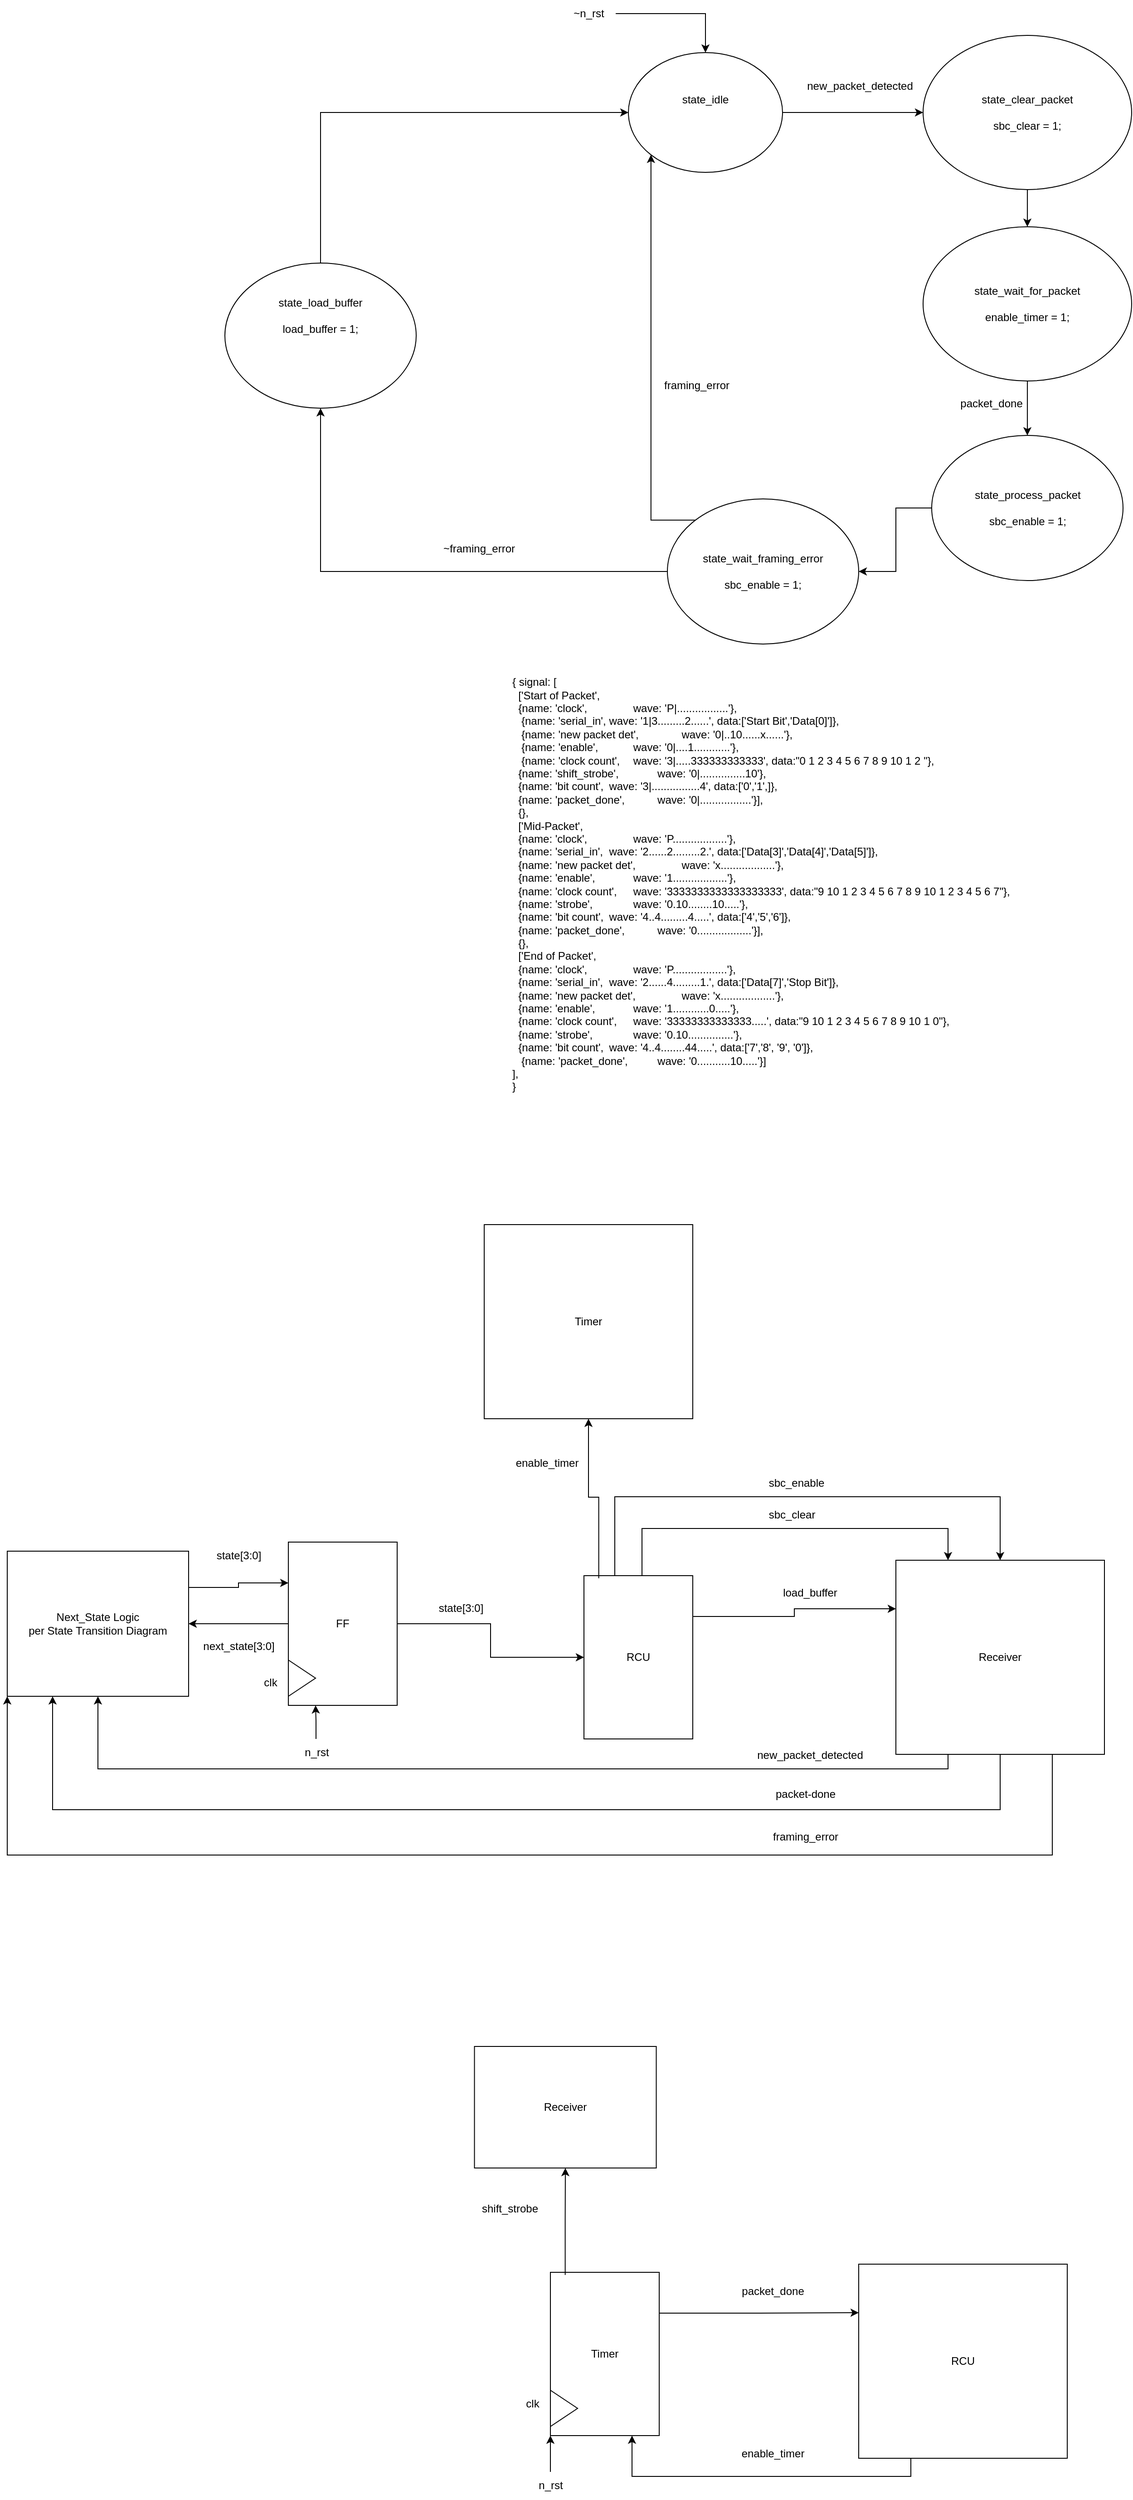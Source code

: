 <mxfile version="26.0.16">
  <diagram name="Page-1" id="uz-ISEkMkpy3JlYTRd4P">
    <mxGraphModel dx="3134" dy="772" grid="1" gridSize="10" guides="1" tooltips="1" connect="1" arrows="1" fold="1" page="1" pageScale="1" pageWidth="850" pageHeight="1100" math="0" shadow="0">
      <root>
        <mxCell id="0" />
        <mxCell id="1" parent="0" />
        <mxCell id="4cq5YIWUm6OwbtvttUVz-2" style="edgeStyle=orthogonalEdgeStyle;rounded=0;orthogonalLoop=1;jettySize=auto;html=1;entryX=0;entryY=0.5;entryDx=0;entryDy=0;" edge="1" parent="1" source="TmYf55Ae-JYS25pkBuSo-3" target="4cq5YIWUm6OwbtvttUVz-1">
          <mxGeometry relative="1" as="geometry" />
        </mxCell>
        <mxCell id="TmYf55Ae-JYS25pkBuSo-3" value="state_idle&lt;div&gt;&lt;br&gt;&lt;/div&gt;&lt;div&gt;&lt;br&gt;&lt;/div&gt;" style="ellipse;whiteSpace=wrap;html=1;" parent="1" vertex="1">
          <mxGeometry x="-735" y="68" width="170" height="132" as="geometry" />
        </mxCell>
        <mxCell id="TmYf55Ae-JYS25pkBuSo-27" style="edgeStyle=orthogonalEdgeStyle;rounded=0;orthogonalLoop=1;jettySize=auto;html=1;exitX=0.5;exitY=1;exitDx=0;exitDy=0;entryX=0.5;entryY=0;entryDx=0;entryDy=0;" parent="1" source="TmYf55Ae-JYS25pkBuSo-5" target="TmYf55Ae-JYS25pkBuSo-15" edge="1">
          <mxGeometry relative="1" as="geometry" />
        </mxCell>
        <mxCell id="TmYf55Ae-JYS25pkBuSo-5" value="&lt;div&gt;state_wait_for_packet&lt;/div&gt;&lt;div&gt;&lt;br&gt;&lt;/div&gt;&lt;div&gt;enable_timer = 1;&lt;/div&gt;" style="ellipse;whiteSpace=wrap;html=1;verticalAlign=middle;" parent="1" vertex="1">
          <mxGeometry x="-410" y="260" width="230" height="170" as="geometry" />
        </mxCell>
        <mxCell id="TmYf55Ae-JYS25pkBuSo-6" value="new_packet_detected" style="text;html=1;align=center;verticalAlign=middle;resizable=0;points=[];autosize=1;strokeColor=none;fillColor=none;" parent="1" vertex="1">
          <mxGeometry x="-550" y="90" width="140" height="30" as="geometry" />
        </mxCell>
        <mxCell id="TmYf55Ae-JYS25pkBuSo-7" style="edgeStyle=orthogonalEdgeStyle;rounded=0;orthogonalLoop=1;jettySize=auto;html=1;entryX=0.5;entryY=0;entryDx=0;entryDy=0;" parent="1" source="TmYf55Ae-JYS25pkBuSo-8" target="TmYf55Ae-JYS25pkBuSo-3" edge="1">
          <mxGeometry relative="1" as="geometry" />
        </mxCell>
        <mxCell id="TmYf55Ae-JYS25pkBuSo-8" value="~n_rst" style="text;html=1;align=center;verticalAlign=middle;resizable=0;points=[];autosize=1;strokeColor=none;fillColor=none;" parent="1" vertex="1">
          <mxGeometry x="-809" y="10" width="60" height="30" as="geometry" />
        </mxCell>
        <mxCell id="gcleOuCmj5GNLYwZ8Q55-13" style="edgeStyle=orthogonalEdgeStyle;rounded=0;orthogonalLoop=1;jettySize=auto;html=1;entryX=0.5;entryY=1;entryDx=0;entryDy=0;exitX=0;exitY=0.5;exitDx=0;exitDy=0;" parent="1" source="4cq5YIWUm6OwbtvttUVz-4" target="gcleOuCmj5GNLYwZ8Q55-7" edge="1">
          <mxGeometry relative="1" as="geometry">
            <Array as="points">
              <mxPoint x="-1074" y="640" />
            </Array>
            <mxPoint x="-690" y="680" as="sourcePoint" />
            <mxPoint x="-1073" y="500" as="targetPoint" />
          </mxGeometry>
        </mxCell>
        <mxCell id="gcleOuCmj5GNLYwZ8Q55-14" style="edgeStyle=orthogonalEdgeStyle;rounded=0;orthogonalLoop=1;jettySize=auto;html=1;entryX=0;entryY=1;entryDx=0;entryDy=0;exitX=0;exitY=0;exitDx=0;exitDy=0;" parent="1" source="4cq5YIWUm6OwbtvttUVz-4" target="TmYf55Ae-JYS25pkBuSo-3" edge="1">
          <mxGeometry relative="1" as="geometry">
            <mxPoint x="-710" y="570" as="sourcePoint" />
            <mxPoint x="-710" y="130" as="targetPoint" />
            <Array as="points">
              <mxPoint x="-710" y="583" />
            </Array>
          </mxGeometry>
        </mxCell>
        <mxCell id="4cq5YIWUm6OwbtvttUVz-5" style="edgeStyle=orthogonalEdgeStyle;rounded=0;orthogonalLoop=1;jettySize=auto;html=1;entryX=1;entryY=0.5;entryDx=0;entryDy=0;" edge="1" parent="1" source="TmYf55Ae-JYS25pkBuSo-15" target="4cq5YIWUm6OwbtvttUVz-4">
          <mxGeometry relative="1" as="geometry">
            <Array as="points">
              <mxPoint x="-440" y="570" />
              <mxPoint x="-440" y="640" />
            </Array>
          </mxGeometry>
        </mxCell>
        <mxCell id="TmYf55Ae-JYS25pkBuSo-15" value="&lt;div&gt;state_process_packet&lt;/div&gt;&lt;div&gt;&lt;br&gt;&lt;/div&gt;&lt;div&gt;sbc_enable = 1;&lt;/div&gt;" style="ellipse;whiteSpace=wrap;html=1;verticalAlign=middle;" parent="1" vertex="1">
          <mxGeometry x="-400.5" y="490" width="211" height="160" as="geometry" />
        </mxCell>
        <mxCell id="TmYf55Ae-JYS25pkBuSo-28" value="packet_done" style="text;html=1;align=center;verticalAlign=middle;resizable=0;points=[];autosize=1;strokeColor=none;fillColor=none;" parent="1" vertex="1">
          <mxGeometry x="-380" y="440" width="90" height="30" as="geometry" />
        </mxCell>
        <mxCell id="gcleOuCmj5GNLYwZ8Q55-15" style="edgeStyle=orthogonalEdgeStyle;rounded=0;orthogonalLoop=1;jettySize=auto;html=1;entryX=0;entryY=0.5;entryDx=0;entryDy=0;" parent="1" source="gcleOuCmj5GNLYwZ8Q55-7" target="TmYf55Ae-JYS25pkBuSo-3" edge="1">
          <mxGeometry relative="1" as="geometry">
            <Array as="points">
              <mxPoint x="-1074" y="134" />
            </Array>
          </mxGeometry>
        </mxCell>
        <mxCell id="gcleOuCmj5GNLYwZ8Q55-7" value="&lt;div&gt;state_load_buffer&lt;/div&gt;&lt;div&gt;&lt;br&gt;&lt;/div&gt;&lt;div&gt;load_buffer = 1;&lt;/div&gt;&lt;div&gt;&lt;br&gt;&lt;/div&gt;&lt;div&gt;&lt;br&gt;&lt;/div&gt;&lt;div&gt;&lt;br&gt;&lt;/div&gt;" style="ellipse;whiteSpace=wrap;html=1;verticalAlign=middle;" parent="1" vertex="1">
          <mxGeometry x="-1180" y="300" width="211" height="160" as="geometry" />
        </mxCell>
        <mxCell id="gcleOuCmj5GNLYwZ8Q55-11" value="framing_error" style="text;html=1;align=center;verticalAlign=middle;resizable=0;points=[];autosize=1;strokeColor=none;fillColor=none;" parent="1" vertex="1">
          <mxGeometry x="-710" y="420" width="100" height="30" as="geometry" />
        </mxCell>
        <mxCell id="gcleOuCmj5GNLYwZ8Q55-12" value="~framing_error" style="text;html=1;align=center;verticalAlign=middle;resizable=0;points=[];autosize=1;strokeColor=none;fillColor=none;" parent="1" vertex="1">
          <mxGeometry x="-950" y="600" width="100" height="30" as="geometry" />
        </mxCell>
        <mxCell id="gcleOuCmj5GNLYwZ8Q55-38" value="&lt;div&gt;{ signal: [&lt;/div&gt;&lt;div&gt;&amp;nbsp; [&#39;Start of Packet&#39;,&lt;/div&gt;&lt;div&gt;&amp;nbsp; {name: &#39;clock&#39;,&lt;span style=&quot;white-space-collapse: preserve;&quot;&gt;&#x9;&#x9;&lt;/span&gt;wave: &#39;P|.................&#39;},&lt;/div&gt;&lt;div&gt;&amp;nbsp; &amp;nbsp;{name: &#39;serial_in&#39;,&lt;span style=&quot;white-space-collapse: preserve;&quot;&gt;&#x9;&lt;/span&gt;wave: &#39;1|3.........2......&#39;, data:[&#39;Start Bit&#39;,&#39;Data[0]&#39;]},&lt;/div&gt;&lt;div&gt;&amp;nbsp; &amp;nbsp;{name: &#39;new packet det&#39;,&lt;span style=&quot;white-space-collapse: preserve;&quot;&gt;&#x9;&#x9;&lt;/span&gt;wave: &#39;0|..10......x......&#39;},&lt;/div&gt;&lt;div&gt;&amp;nbsp; &amp;nbsp;{name: &#39;enable&#39;,&lt;span style=&quot;white-space-collapse: preserve;&quot;&gt;&#x9;&#x9;&lt;/span&gt;wave: &#39;0|....1............&#39;},&lt;/div&gt;&lt;div&gt;&amp;nbsp; &amp;nbsp;{name: &#39;clock count&#39;,&lt;span style=&quot;white-space-collapse: preserve;&quot;&gt;&#x9;&lt;/span&gt;wave: &#39;3|.....333333333333&#39;, data:&quot;0 1 2 3 4 5 6 7 8 9 10 1 2 &quot;},&lt;/div&gt;&lt;div&gt;&amp;nbsp; {name: &#39;shift_strobe&#39;,&lt;span style=&quot;white-space-collapse: preserve;&quot;&gt;&#x9;&#x9;&lt;/span&gt;wave: &#39;0|...............10&#39;},&lt;/div&gt;&lt;div&gt;&amp;nbsp; {name: &#39;bit count&#39;,&lt;span style=&quot;white-space-collapse: preserve;&quot;&gt;&#x9;&lt;/span&gt;wave: &#39;3|................4&#39;, data:[&#39;0&#39;,&#39;1&#39;,]},&lt;/div&gt;&lt;div&gt;&amp;nbsp; {name: &#39;packet_done&#39;,&lt;span style=&quot;white-space-collapse: preserve;&quot;&gt;&#x9;&#x9;&lt;/span&gt;wave: &#39;0|.................&#39;}],&lt;/div&gt;&lt;div&gt;&amp;nbsp; {},&lt;/div&gt;&lt;div&gt;&amp;nbsp; [&#39;Mid-Packet&#39;,&lt;/div&gt;&lt;div&gt;&amp;nbsp; {name: &#39;clock&#39;,&lt;span style=&quot;white-space-collapse: preserve;&quot;&gt;&#x9;&#x9;&lt;/span&gt;wave: &#39;P..................&#39;},&lt;/div&gt;&lt;div&gt;&amp;nbsp; {name: &#39;serial_in&#39;,&lt;span style=&quot;white-space-collapse: preserve;&quot;&gt;&#x9;&lt;/span&gt;wave: &#39;2......2.........2.&#39;, data:[&#39;Data[3]&#39;,&#39;Data[4]&#39;,&#39;Data[5]&#39;]},&lt;/div&gt;&lt;div&gt;&amp;nbsp; {name: &#39;new packet det&#39;,&lt;span style=&quot;white-space-collapse: preserve;&quot;&gt;&#x9;&#x9;&lt;/span&gt;wave: &#39;x..................&#39;},&lt;/div&gt;&lt;div&gt;&amp;nbsp; {name: &#39;enable&#39;,&lt;span style=&quot;white-space-collapse: preserve;&quot;&gt;&#x9;&#x9;&lt;/span&gt;wave: &#39;1..................&#39;},&lt;/div&gt;&lt;div&gt;&amp;nbsp; {name: &#39;clock count&#39;,&lt;span style=&quot;white-space-collapse: preserve;&quot;&gt;&#x9;&lt;/span&gt;wave: &#39;3333333333333333333&#39;, data:&quot;9 10 1 2 3 4 5 6 7 8 9 10 1 2 3 4 5 6 7&quot;},&lt;/div&gt;&lt;div&gt;&amp;nbsp; {name: &#39;strobe&#39;,&lt;span style=&quot;white-space-collapse: preserve;&quot;&gt;&#x9;&#x9;&lt;/span&gt;wave: &#39;0.10........10.....&#39;},&lt;/div&gt;&lt;div&gt;&amp;nbsp; {name: &#39;bit count&#39;,&lt;span style=&quot;white-space-collapse: preserve;&quot;&gt;&#x9;&lt;/span&gt;wave: &#39;4..4.........4.....&#39;, data:[&#39;4&#39;,&#39;5&#39;,&#39;6&#39;]},&lt;/div&gt;&lt;div&gt;&amp;nbsp; {name: &#39;packet_done&#39;,&lt;span style=&quot;white-space-collapse: preserve;&quot;&gt;&#x9;&#x9;&lt;/span&gt;wave: &#39;0..................&#39;}],&lt;/div&gt;&lt;div&gt;&amp;nbsp; {},&lt;/div&gt;&lt;div&gt;&amp;nbsp; [&#39;End of Packet&#39;,&lt;/div&gt;&lt;div&gt;&amp;nbsp; {name: &#39;clock&#39;,&lt;span style=&quot;white-space-collapse: preserve;&quot;&gt;&#x9;&#x9;&lt;/span&gt;wave: &#39;P..................&#39;},&lt;/div&gt;&lt;div&gt;&amp;nbsp; {name: &#39;serial_in&#39;,&lt;span style=&quot;white-space-collapse: preserve;&quot;&gt;&#x9;&lt;/span&gt;wave: &#39;2......4.........1.&#39;, data:[&#39;Data[7]&#39;,&#39;Stop Bit&#39;]},&lt;/div&gt;&lt;div&gt;&amp;nbsp; {name: &#39;new packet det&#39;,&lt;span style=&quot;white-space-collapse: preserve;&quot;&gt;&#x9;&#x9;&lt;/span&gt;wave: &#39;x..................&#39;},&lt;/div&gt;&lt;div&gt;&amp;nbsp; {name: &#39;enable&#39;,&lt;span style=&quot;white-space-collapse: preserve;&quot;&gt;&#x9;&#x9;&lt;/span&gt;wave: &#39;1............0.....&#39;},&lt;/div&gt;&lt;div&gt;&amp;nbsp; {name: &#39;clock count&#39;,&lt;span style=&quot;white-space-collapse: preserve;&quot;&gt;&#x9;&lt;/span&gt;wave: &#39;33333333333333.....&#39;, data:&quot;9 10 1 2 3 4 5 6 7 8 9 10 1 0&quot;},&lt;/div&gt;&lt;div&gt;&amp;nbsp; {name: &#39;strobe&#39;,&lt;span style=&quot;white-space-collapse: preserve;&quot;&gt;&#x9;&#x9;&lt;/span&gt;wave: &#39;0.10...............&#39;},&lt;/div&gt;&lt;div&gt;&amp;nbsp; {name: &#39;bit count&#39;,&lt;span style=&quot;white-space-collapse: preserve;&quot;&gt;&#x9;&lt;/span&gt;wave: &#39;4..4........44.....&#39;, data:[&#39;7&#39;,&#39;8&#39;, &#39;9&#39;, &#39;0&#39;]},&lt;/div&gt;&lt;div&gt;&amp;nbsp; &amp;nbsp;{name: &#39;packet_done&#39;,&lt;span style=&quot;white-space-collapse: preserve;&quot;&gt;&#x9;&#x9;&lt;/span&gt;wave: &#39;0...........10.....&#39;}]&lt;/div&gt;&lt;div&gt;],&lt;/div&gt;&lt;div&gt;}&lt;/div&gt;" style="text;html=1;align=left;verticalAlign=middle;resizable=0;points=[];autosize=1;strokeColor=none;fillColor=none;" parent="1" vertex="1">
          <mxGeometry x="-865" y="750" width="570" height="470" as="geometry" />
        </mxCell>
        <mxCell id="XtnPERNbyxdo-gfmvyaL-1" value="" style="group" parent="1" vertex="1" connectable="0">
          <mxGeometry x="-784" y="1747" width="120" height="180" as="geometry" />
        </mxCell>
        <mxCell id="XtnPERNbyxdo-gfmvyaL-2" value="RCU" style="rounded=0;whiteSpace=wrap;html=1;" parent="XtnPERNbyxdo-gfmvyaL-1" vertex="1">
          <mxGeometry width="120" height="180" as="geometry" />
        </mxCell>
        <mxCell id="XtnPERNbyxdo-gfmvyaL-4" value="load_buffer" style="text;html=1;align=center;verticalAlign=middle;resizable=0;points=[];autosize=1;strokeColor=none;fillColor=none;" parent="1" vertex="1">
          <mxGeometry x="-575.5" y="1751" width="80" height="30" as="geometry" />
        </mxCell>
        <mxCell id="XtnPERNbyxdo-gfmvyaL-5" value="clk" style="text;html=1;align=center;verticalAlign=middle;resizable=0;points=[];autosize=1;strokeColor=none;fillColor=none;" parent="1" vertex="1">
          <mxGeometry x="-1150" y="1850" width="40" height="30" as="geometry" />
        </mxCell>
        <mxCell id="XtnPERNbyxdo-gfmvyaL-6" style="edgeStyle=orthogonalEdgeStyle;rounded=0;orthogonalLoop=1;jettySize=auto;html=1;entryX=0.25;entryY=1;entryDx=0;entryDy=0;" parent="1" source="XtnPERNbyxdo-gfmvyaL-7" target="4cq5YIWUm6OwbtvttUVz-7" edge="1">
          <mxGeometry relative="1" as="geometry" />
        </mxCell>
        <mxCell id="XtnPERNbyxdo-gfmvyaL-7" value="n_rst" style="text;html=1;align=center;verticalAlign=middle;resizable=0;points=[];autosize=1;strokeColor=none;fillColor=none;" parent="1" vertex="1">
          <mxGeometry x="-1104.5" y="1927" width="50" height="30" as="geometry" />
        </mxCell>
        <mxCell id="XtnPERNbyxdo-gfmvyaL-9" style="edgeStyle=orthogonalEdgeStyle;rounded=0;orthogonalLoop=1;jettySize=auto;html=1;entryX=0.25;entryY=0;entryDx=0;entryDy=0;" parent="1" source="XtnPERNbyxdo-gfmvyaL-2" target="XtnPERNbyxdo-gfmvyaL-16" edge="1">
          <mxGeometry relative="1" as="geometry">
            <Array as="points">
              <mxPoint x="-720" y="1695" />
              <mxPoint x="-382" y="1695" />
            </Array>
            <mxPoint x="-995" y="1635" as="targetPoint" />
          </mxGeometry>
        </mxCell>
        <mxCell id="XtnPERNbyxdo-gfmvyaL-10" value="sbc_clear" style="text;html=1;align=center;verticalAlign=middle;resizable=0;points=[];autosize=1;strokeColor=none;fillColor=none;" parent="1" vertex="1">
          <mxGeometry x="-590" y="1665" width="70" height="30" as="geometry" />
        </mxCell>
        <mxCell id="XtnPERNbyxdo-gfmvyaL-13" style="edgeStyle=orthogonalEdgeStyle;rounded=0;orthogonalLoop=1;jettySize=auto;html=1;exitX=0.25;exitY=1;exitDx=0;exitDy=0;entryX=0.5;entryY=1;entryDx=0;entryDy=0;" parent="1" source="XtnPERNbyxdo-gfmvyaL-16" target="XtnPERNbyxdo-gfmvyaL-18" edge="1">
          <mxGeometry relative="1" as="geometry">
            <Array as="points">
              <mxPoint x="-382" y="1960" />
              <mxPoint x="-1320" y="1960" />
            </Array>
          </mxGeometry>
        </mxCell>
        <mxCell id="XtnPERNbyxdo-gfmvyaL-14" style="edgeStyle=orthogonalEdgeStyle;rounded=0;orthogonalLoop=1;jettySize=auto;html=1;exitX=0.75;exitY=1;exitDx=0;exitDy=0;entryX=0;entryY=1;entryDx=0;entryDy=0;" parent="1" source="XtnPERNbyxdo-gfmvyaL-16" target="XtnPERNbyxdo-gfmvyaL-18" edge="1">
          <mxGeometry relative="1" as="geometry">
            <Array as="points">
              <mxPoint x="-267" y="2055" />
              <mxPoint x="-1420" y="2055" />
            </Array>
          </mxGeometry>
        </mxCell>
        <mxCell id="XtnPERNbyxdo-gfmvyaL-15" style="edgeStyle=orthogonalEdgeStyle;rounded=0;orthogonalLoop=1;jettySize=auto;html=1;exitX=0.5;exitY=1;exitDx=0;exitDy=0;entryX=0.25;entryY=1;entryDx=0;entryDy=0;" parent="1" source="XtnPERNbyxdo-gfmvyaL-16" target="XtnPERNbyxdo-gfmvyaL-18" edge="1">
          <mxGeometry relative="1" as="geometry">
            <Array as="points">
              <mxPoint x="-325" y="2005" />
              <mxPoint x="-1370" y="2005" />
            </Array>
          </mxGeometry>
        </mxCell>
        <mxCell id="XtnPERNbyxdo-gfmvyaL-16" value="&lt;div align=&quot;center&quot;&gt;Receiver&lt;/div&gt;" style="rounded=0;whiteSpace=wrap;html=1;align=center;verticalAlign=middle;" parent="1" vertex="1">
          <mxGeometry x="-440" y="1730" width="230" height="214" as="geometry" />
        </mxCell>
        <mxCell id="4cq5YIWUm6OwbtvttUVz-9" style="edgeStyle=orthogonalEdgeStyle;rounded=0;orthogonalLoop=1;jettySize=auto;html=1;exitX=1;exitY=0.25;exitDx=0;exitDy=0;entryX=0;entryY=0.25;entryDx=0;entryDy=0;" edge="1" parent="1" source="XtnPERNbyxdo-gfmvyaL-18" target="4cq5YIWUm6OwbtvttUVz-7">
          <mxGeometry relative="1" as="geometry" />
        </mxCell>
        <mxCell id="XtnPERNbyxdo-gfmvyaL-18" value="&lt;div&gt;Next_State Logic&lt;/div&gt;&lt;div&gt;per State Transition Diagram&lt;/div&gt;" style="rounded=0;whiteSpace=wrap;html=1;align=center;verticalAlign=middle;" parent="1" vertex="1">
          <mxGeometry x="-1420" y="1720" width="200" height="160" as="geometry" />
        </mxCell>
        <mxCell id="XtnPERNbyxdo-gfmvyaL-19" value="next_state[3:0]" style="text;html=1;align=center;verticalAlign=middle;resizable=0;points=[];autosize=1;strokeColor=none;fillColor=none;" parent="1" vertex="1">
          <mxGeometry x="-1215" y="1810" width="100" height="30" as="geometry" />
        </mxCell>
        <mxCell id="XtnPERNbyxdo-gfmvyaL-21" style="edgeStyle=orthogonalEdgeStyle;rounded=0;orthogonalLoop=1;jettySize=auto;html=1;entryX=0;entryY=0.25;entryDx=0;entryDy=0;exitX=1;exitY=0.25;exitDx=0;exitDy=0;" parent="1" source="XtnPERNbyxdo-gfmvyaL-2" target="XtnPERNbyxdo-gfmvyaL-16" edge="1">
          <mxGeometry relative="1" as="geometry">
            <mxPoint x="-445" y="1803" as="targetPoint" />
          </mxGeometry>
        </mxCell>
        <mxCell id="XtnPERNbyxdo-gfmvyaL-24" value="framing_error" style="text;html=1;align=center;verticalAlign=middle;resizable=0;points=[];autosize=1;strokeColor=none;fillColor=none;" parent="1" vertex="1">
          <mxGeometry x="-590" y="2020" width="100" height="30" as="geometry" />
        </mxCell>
        <mxCell id="XtnPERNbyxdo-gfmvyaL-26" value="state[3:0]" style="text;html=1;align=center;verticalAlign=middle;resizable=0;points=[];autosize=1;strokeColor=none;fillColor=none;" parent="1" vertex="1">
          <mxGeometry x="-1200" y="1710" width="70" height="30" as="geometry" />
        </mxCell>
        <mxCell id="XtnPERNbyxdo-gfmvyaL-27" value="packet-done" style="text;html=1;align=center;verticalAlign=middle;resizable=0;points=[];autosize=1;strokeColor=none;fillColor=none;" parent="1" vertex="1">
          <mxGeometry x="-585" y="1973" width="90" height="30" as="geometry" />
        </mxCell>
        <mxCell id="XtnPERNbyxdo-gfmvyaL-28" value="new_packet_detected" style="text;html=1;align=center;verticalAlign=middle;resizable=0;points=[];autosize=1;strokeColor=none;fillColor=none;" parent="1" vertex="1">
          <mxGeometry x="-605.5" y="1930" width="140" height="30" as="geometry" />
        </mxCell>
        <mxCell id="XtnPERNbyxdo-gfmvyaL-29" style="edgeStyle=orthogonalEdgeStyle;rounded=0;orthogonalLoop=1;jettySize=auto;html=1;exitX=0.25;exitY=0;exitDx=0;exitDy=0;entryX=0.5;entryY=0;entryDx=0;entryDy=0;" parent="1" source="XtnPERNbyxdo-gfmvyaL-2" target="XtnPERNbyxdo-gfmvyaL-16" edge="1">
          <mxGeometry relative="1" as="geometry">
            <Array as="points">
              <mxPoint x="-750" y="1660" />
              <mxPoint x="-325" y="1660" />
            </Array>
          </mxGeometry>
        </mxCell>
        <mxCell id="XtnPERNbyxdo-gfmvyaL-31" value="sbc_enable" style="text;html=1;align=center;verticalAlign=middle;resizable=0;points=[];autosize=1;strokeColor=none;fillColor=none;" parent="1" vertex="1">
          <mxGeometry x="-590" y="1630" width="80" height="30" as="geometry" />
        </mxCell>
        <mxCell id="XtnPERNbyxdo-gfmvyaL-33" value="&lt;div align=&quot;center&quot;&gt;Timer&lt;/div&gt;" style="rounded=0;whiteSpace=wrap;html=1;align=center;verticalAlign=middle;" parent="1" vertex="1">
          <mxGeometry x="-894" y="1360" width="230" height="214" as="geometry" />
        </mxCell>
        <mxCell id="XtnPERNbyxdo-gfmvyaL-32" style="edgeStyle=orthogonalEdgeStyle;rounded=0;orthogonalLoop=1;jettySize=auto;html=1;exitX=0.136;exitY=0.016;exitDx=0;exitDy=0;entryX=0.5;entryY=1;entryDx=0;entryDy=0;exitPerimeter=0;" parent="1" source="XtnPERNbyxdo-gfmvyaL-2" target="XtnPERNbyxdo-gfmvyaL-33" edge="1">
          <mxGeometry relative="1" as="geometry">
            <mxPoint x="-780.333" y="1580" as="targetPoint" />
          </mxGeometry>
        </mxCell>
        <mxCell id="XtnPERNbyxdo-gfmvyaL-35" value="enable_timer" style="text;html=1;align=center;verticalAlign=middle;resizable=0;points=[];autosize=1;strokeColor=none;fillColor=none;" parent="1" vertex="1">
          <mxGeometry x="-870" y="1608" width="90" height="30" as="geometry" />
        </mxCell>
        <mxCell id="XtnPERNbyxdo-gfmvyaL-37" value="" style="group" parent="1" vertex="1" connectable="0">
          <mxGeometry x="-821" y="2515" width="120" height="180" as="geometry" />
        </mxCell>
        <mxCell id="XtnPERNbyxdo-gfmvyaL-38" value="Timer" style="rounded=0;whiteSpace=wrap;html=1;" parent="XtnPERNbyxdo-gfmvyaL-37" vertex="1">
          <mxGeometry width="120" height="180" as="geometry" />
        </mxCell>
        <mxCell id="XtnPERNbyxdo-gfmvyaL-39" value="" style="triangle;whiteSpace=wrap;html=1;" parent="XtnPERNbyxdo-gfmvyaL-37" vertex="1">
          <mxGeometry y="130" width="30" height="40" as="geometry" />
        </mxCell>
        <mxCell id="XtnPERNbyxdo-gfmvyaL-40" value="packet_done" style="text;html=1;align=center;verticalAlign=middle;resizable=0;points=[];autosize=1;strokeColor=none;fillColor=none;" parent="1" vertex="1">
          <mxGeometry x="-621.5" y="2521" width="90" height="30" as="geometry" />
        </mxCell>
        <mxCell id="XtnPERNbyxdo-gfmvyaL-41" value="clk" style="text;html=1;align=center;verticalAlign=middle;resizable=0;points=[];autosize=1;strokeColor=none;fillColor=none;" parent="1" vertex="1">
          <mxGeometry x="-861" y="2645" width="40" height="30" as="geometry" />
        </mxCell>
        <mxCell id="XtnPERNbyxdo-gfmvyaL-42" style="edgeStyle=orthogonalEdgeStyle;rounded=0;orthogonalLoop=1;jettySize=auto;html=1;entryX=0;entryY=1;entryDx=0;entryDy=0;" parent="1" source="XtnPERNbyxdo-gfmvyaL-43" target="XtnPERNbyxdo-gfmvyaL-38" edge="1">
          <mxGeometry relative="1" as="geometry" />
        </mxCell>
        <mxCell id="XtnPERNbyxdo-gfmvyaL-43" value="n_rst" style="text;html=1;align=center;verticalAlign=middle;resizable=0;points=[];autosize=1;strokeColor=none;fillColor=none;" parent="1" vertex="1">
          <mxGeometry x="-846" y="2735" width="50" height="30" as="geometry" />
        </mxCell>
        <mxCell id="XtnPERNbyxdo-gfmvyaL-46" style="edgeStyle=orthogonalEdgeStyle;rounded=0;orthogonalLoop=1;jettySize=auto;html=1;exitX=0.25;exitY=1;exitDx=0;exitDy=0;entryX=0.75;entryY=1;entryDx=0;entryDy=0;" parent="1" source="XtnPERNbyxdo-gfmvyaL-49" target="XtnPERNbyxdo-gfmvyaL-38" edge="1">
          <mxGeometry relative="1" as="geometry" />
        </mxCell>
        <mxCell id="XtnPERNbyxdo-gfmvyaL-49" value="&lt;div align=&quot;center&quot;&gt;RCU&lt;/div&gt;" style="rounded=0;whiteSpace=wrap;html=1;align=center;verticalAlign=middle;" parent="1" vertex="1">
          <mxGeometry x="-481" y="2506" width="230" height="214" as="geometry" />
        </mxCell>
        <mxCell id="XtnPERNbyxdo-gfmvyaL-53" style="edgeStyle=orthogonalEdgeStyle;rounded=0;orthogonalLoop=1;jettySize=auto;html=1;entryX=0;entryY=0.25;entryDx=0;entryDy=0;exitX=1;exitY=0.25;exitDx=0;exitDy=0;" parent="1" source="XtnPERNbyxdo-gfmvyaL-38" target="XtnPERNbyxdo-gfmvyaL-49" edge="1">
          <mxGeometry relative="1" as="geometry">
            <mxPoint x="-486" y="2573" as="targetPoint" />
          </mxGeometry>
        </mxCell>
        <mxCell id="XtnPERNbyxdo-gfmvyaL-58" value="enable_timer" style="text;html=1;align=center;verticalAlign=middle;resizable=0;points=[];autosize=1;strokeColor=none;fillColor=none;" parent="1" vertex="1">
          <mxGeometry x="-621.5" y="2700" width="90" height="30" as="geometry" />
        </mxCell>
        <mxCell id="XtnPERNbyxdo-gfmvyaL-61" value="&lt;div align=&quot;center&quot;&gt;Receiver&lt;/div&gt;" style="rounded=0;whiteSpace=wrap;html=1;align=center;verticalAlign=middle;" parent="1" vertex="1">
          <mxGeometry x="-904.75" y="2266" width="200.5" height="134" as="geometry" />
        </mxCell>
        <mxCell id="XtnPERNbyxdo-gfmvyaL-62" style="edgeStyle=orthogonalEdgeStyle;rounded=0;orthogonalLoop=1;jettySize=auto;html=1;exitX=0.136;exitY=0.016;exitDx=0;exitDy=0;entryX=0.5;entryY=1;entryDx=0;entryDy=0;exitPerimeter=0;" parent="1" source="XtnPERNbyxdo-gfmvyaL-38" target="XtnPERNbyxdo-gfmvyaL-61" edge="1">
          <mxGeometry relative="1" as="geometry">
            <mxPoint x="-821.333" y="2350" as="targetPoint" />
          </mxGeometry>
        </mxCell>
        <mxCell id="XtnPERNbyxdo-gfmvyaL-63" value="shift_strobe" style="text;html=1;align=center;verticalAlign=middle;resizable=0;points=[];autosize=1;strokeColor=none;fillColor=none;" parent="1" vertex="1">
          <mxGeometry x="-911" y="2430" width="90" height="30" as="geometry" />
        </mxCell>
        <mxCell id="4cq5YIWUm6OwbtvttUVz-3" style="edgeStyle=orthogonalEdgeStyle;rounded=0;orthogonalLoop=1;jettySize=auto;html=1;exitX=0.5;exitY=1;exitDx=0;exitDy=0;entryX=0.5;entryY=0;entryDx=0;entryDy=0;" edge="1" parent="1" source="4cq5YIWUm6OwbtvttUVz-1" target="TmYf55Ae-JYS25pkBuSo-5">
          <mxGeometry relative="1" as="geometry" />
        </mxCell>
        <mxCell id="4cq5YIWUm6OwbtvttUVz-1" value="&lt;div&gt;state_clear_packet&lt;/div&gt;&lt;div&gt;&lt;br&gt;&lt;/div&gt;&lt;div&gt;sbc_clear = 1;&lt;/div&gt;" style="ellipse;whiteSpace=wrap;html=1;verticalAlign=middle;" vertex="1" parent="1">
          <mxGeometry x="-410" y="49" width="230" height="170" as="geometry" />
        </mxCell>
        <mxCell id="4cq5YIWUm6OwbtvttUVz-4" value="&lt;div&gt;state_wait_framing_error&lt;/div&gt;&lt;div&gt;&lt;br&gt;&lt;/div&gt;&lt;div&gt;sbc_enable = 1;&lt;/div&gt;" style="ellipse;whiteSpace=wrap;html=1;verticalAlign=middle;" vertex="1" parent="1">
          <mxGeometry x="-692" y="560" width="211" height="160" as="geometry" />
        </mxCell>
        <mxCell id="4cq5YIWUm6OwbtvttUVz-6" value="" style="group" vertex="1" connectable="0" parent="1">
          <mxGeometry x="-1110" y="1710" width="120" height="180" as="geometry" />
        </mxCell>
        <mxCell id="4cq5YIWUm6OwbtvttUVz-7" value="FF" style="rounded=0;whiteSpace=wrap;html=1;" vertex="1" parent="4cq5YIWUm6OwbtvttUVz-6">
          <mxGeometry width="120" height="180" as="geometry" />
        </mxCell>
        <mxCell id="4cq5YIWUm6OwbtvttUVz-8" value="" style="triangle;whiteSpace=wrap;html=1;" vertex="1" parent="4cq5YIWUm6OwbtvttUVz-6">
          <mxGeometry y="130" width="30" height="40" as="geometry" />
        </mxCell>
        <mxCell id="4cq5YIWUm6OwbtvttUVz-11" style="edgeStyle=orthogonalEdgeStyle;rounded=0;orthogonalLoop=1;jettySize=auto;html=1;exitX=0;exitY=0.5;exitDx=0;exitDy=0;entryX=1;entryY=0.5;entryDx=0;entryDy=0;" edge="1" parent="1" source="4cq5YIWUm6OwbtvttUVz-7" target="XtnPERNbyxdo-gfmvyaL-18">
          <mxGeometry relative="1" as="geometry" />
        </mxCell>
        <mxCell id="4cq5YIWUm6OwbtvttUVz-12" style="edgeStyle=orthogonalEdgeStyle;rounded=0;orthogonalLoop=1;jettySize=auto;html=1;entryX=0;entryY=0.5;entryDx=0;entryDy=0;" edge="1" parent="1" source="4cq5YIWUm6OwbtvttUVz-7" target="XtnPERNbyxdo-gfmvyaL-2">
          <mxGeometry relative="1" as="geometry" />
        </mxCell>
        <mxCell id="4cq5YIWUm6OwbtvttUVz-14" value="state[3:0]" style="text;html=1;align=center;verticalAlign=middle;resizable=0;points=[];autosize=1;strokeColor=none;fillColor=none;" vertex="1" parent="1">
          <mxGeometry x="-955" y="1768" width="70" height="30" as="geometry" />
        </mxCell>
      </root>
    </mxGraphModel>
  </diagram>
</mxfile>
